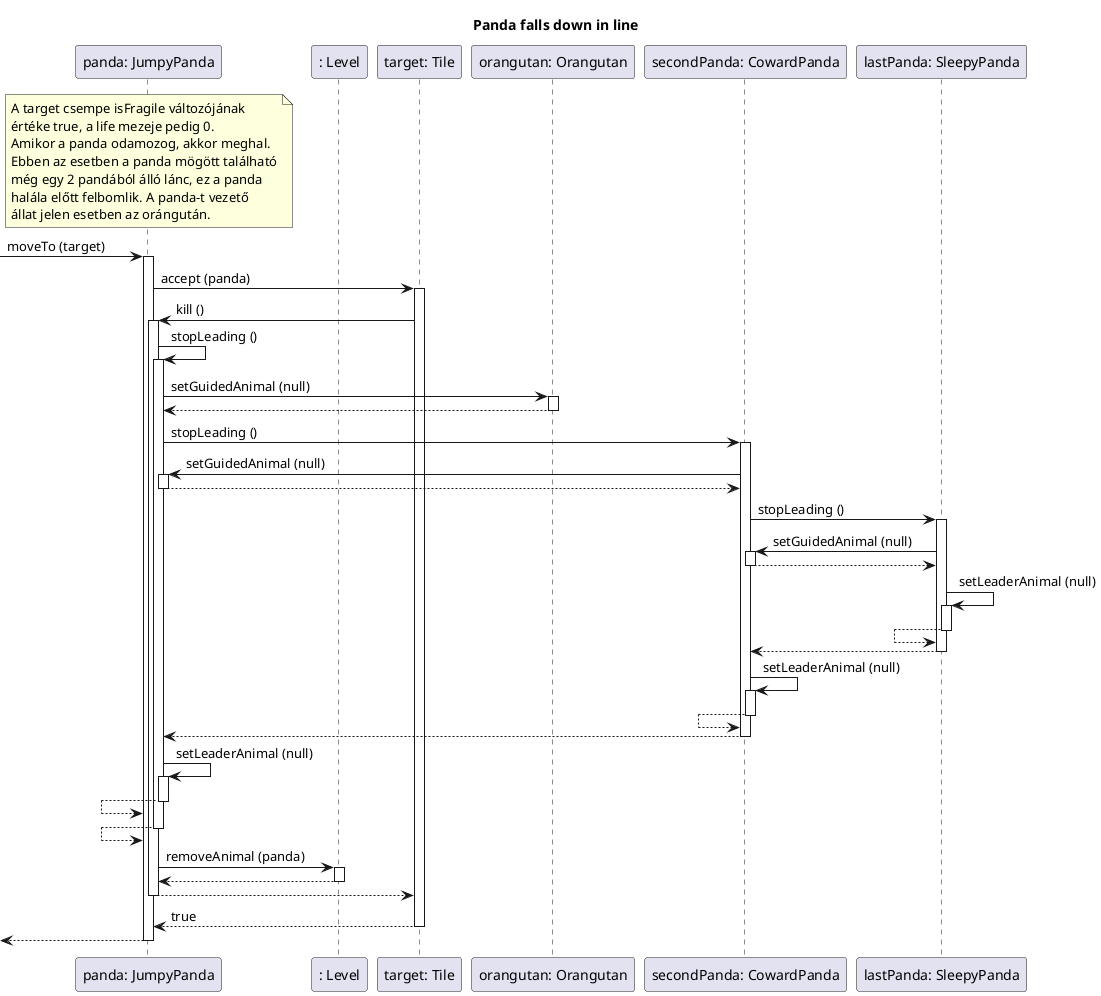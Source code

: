 @startuml

title Panda falls down in line

participant "panda: JumpyPanda" as panda
participant ": Level" as level
participant "target: Tile" as target
participant "orangutan: Orangutan" as orangutan
participant "secondPanda: CowardPanda" as secondPanda
participant "lastPanda: SleepyPanda" as lastPanda

note over panda
    A target csempe isFragile változójának
    értéke true, a life mezeje pedig 0.
    Amikor a panda odamozog, akkor meghal.
    Ebben az esetben a panda mögött található
    még egy 2 pandából álló lánc, ez a panda
    halála előtt felbomlik. A panda-t vezető
    állat jelen esetben az orángután.
end note

[-> panda : moveTo (target)
activate panda

panda -> target ++ : accept (panda)

target -> panda ++ : kill ()

panda -> panda ++ : stopLeading ()

panda -> orangutan ++ : setGuidedAnimal (null)
panda <-- orangutan --

panda -> secondPanda ++ : stopLeading ()

secondPanda -> panda ++ : setGuidedAnimal (null)
secondPanda <-- panda --

secondPanda -> lastPanda ++ : stopLeading ()

lastPanda -> secondPanda ++ : setGuidedAnimal (null)
lastPanda <-- secondPanda --

lastPanda -> lastPanda ++ : setLeaderAnimal (null)
lastPanda <-- lastPanda --

secondPanda <-- lastPanda --

secondPanda -> secondPanda ++ : setLeaderAnimal (null)
secondPanda <-- secondPanda --

panda <-- secondPanda --

panda -> panda ++ : setLeaderAnimal (null)
panda <-- panda --

panda <-- panda --

panda -> level ++ : removeAnimal (panda)
panda <-- level --

target <-- panda --

panda <-- target -- : true

[<-- panda
deactivate panda

@enduml